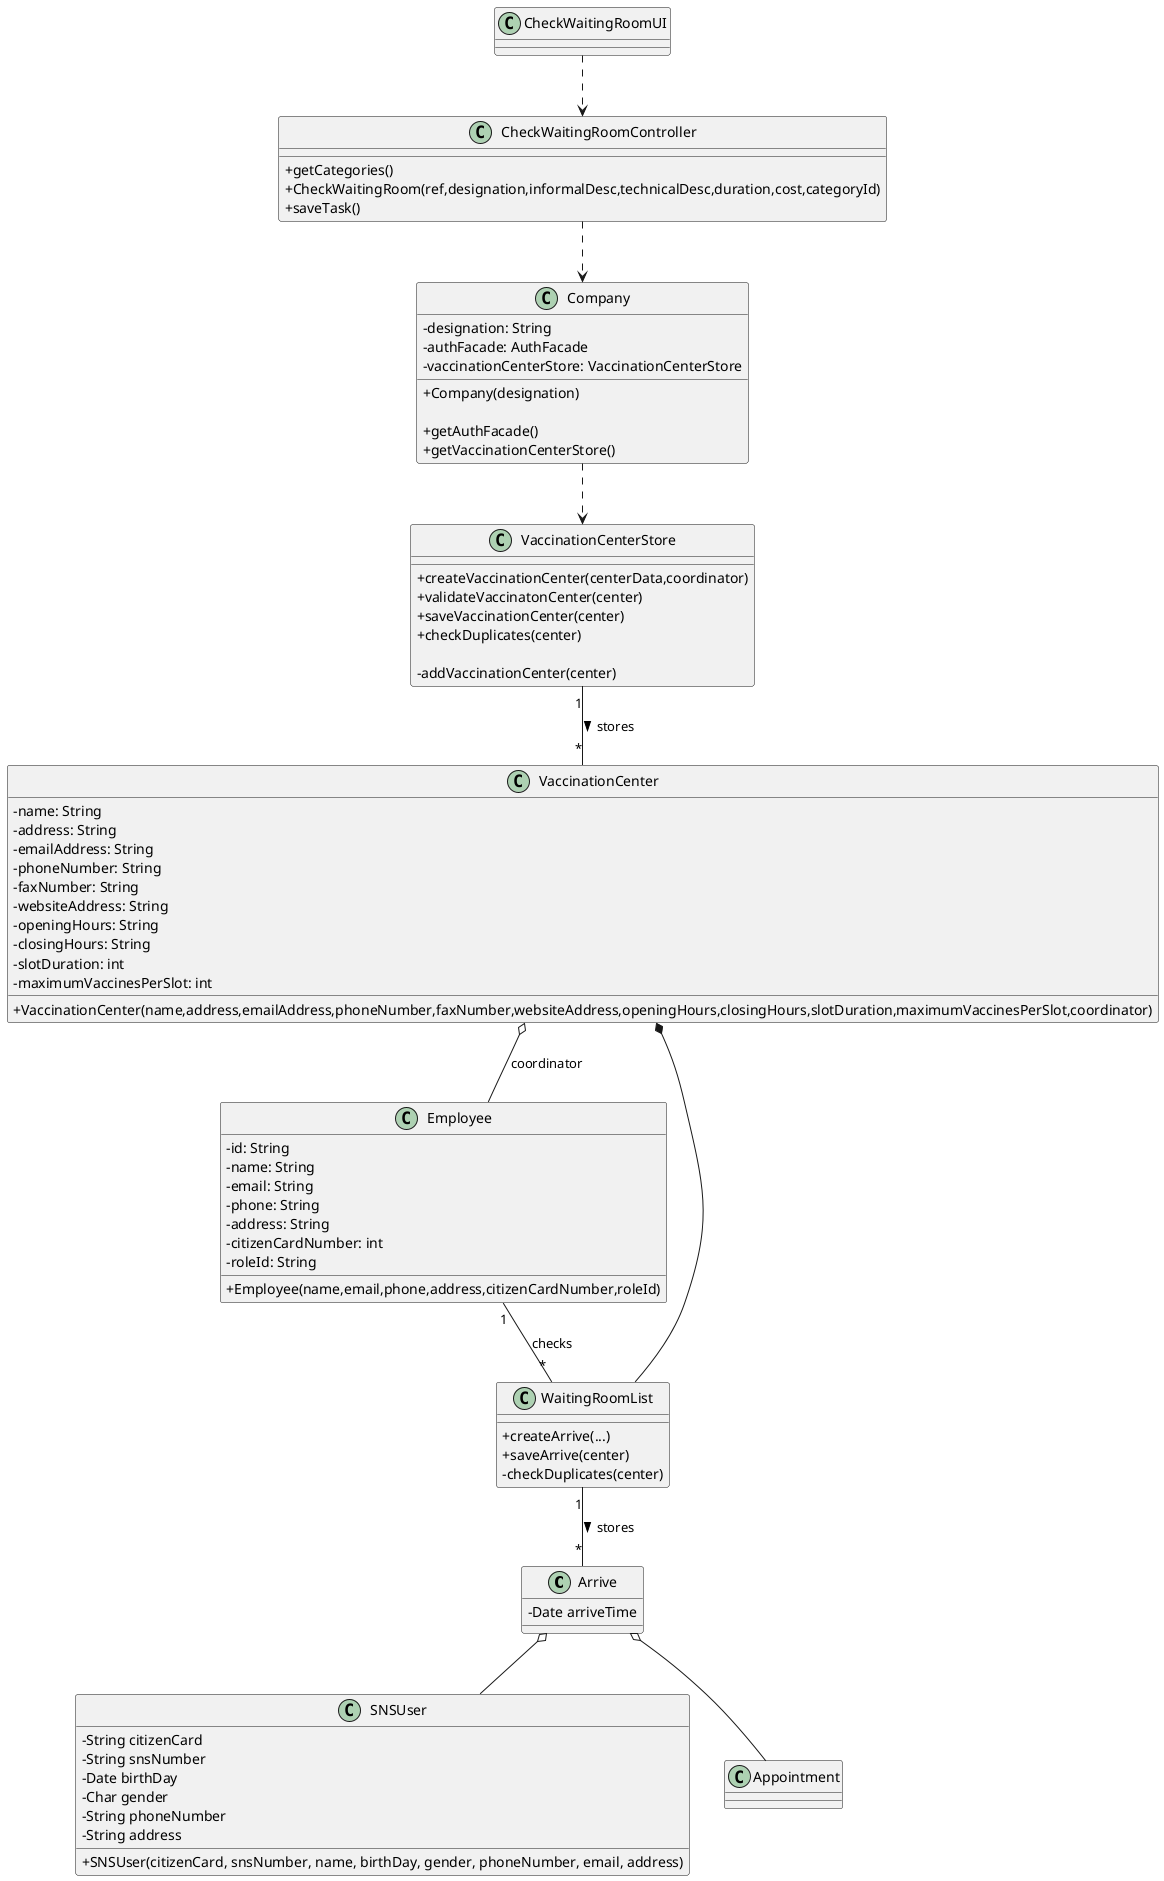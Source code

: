 @startuml
skinparam classAttributeIconSize 0

class Arrive {
  - Date arriveTime
}

class Company {
  -designation: String
  -authFacade: AuthFacade
  -vaccinationCenterStore: VaccinationCenterStore
  
  +Company(designation)

  +getAuthFacade()
  +getVaccinationCenterStore()
}

class CheckWaitingRoomController {
  +getCategories()
  +CheckWaitingRoom(ref,designation,informalDesc,technicalDesc,duration,cost,categoryId)
  +saveTask()
}

class CheckWaitingRoomUI {}

class VaccinationCenter {
  - name: String
  - address: String
  - emailAddress: String
  - phoneNumber: String
  - faxNumber: String
  - websiteAddress: String
  - openingHours: String
  - closingHours: String
  - slotDuration: int
  - maximumVaccinesPerSlot: int
  
  +VaccinationCenter(name,address,emailAddress,phoneNumber,faxNumber,websiteAddress,openingHours,closingHours,slotDuration,maximumVaccinesPerSlot,coordinator)
}

class VaccinationCenterStore {
+createVaccinationCenter(centerData,coordinator)
+validateVaccinatonCenter(center)
+saveVaccinationCenter(center)
+checkDuplicates(center)

-addVaccinationCenter(center)
}

class Employee {
  -id: String 
  -name: String 
  -email: String 
  -phone: String 
  -address: String 
  -citizenCardNumber: int 
  -roleId: String 

  +Employee(name,email,phone,address,citizenCardNumber,roleId)
}

class SNSUser {
  - String citizenCard
  - String snsNumber
  - Date birthDay
  - Char gender
  - String phoneNumber
  - String address
  + SNSUser(citizenCard, snsNumber, name, birthDay, gender, phoneNumber, email, address)
}

class WaitingRoomList {
  +createArrive(...)
  +saveArrive(center)
  -checkDuplicates(center)
}

class Appointment {

}

CheckWaitingRoomUI ..> CheckWaitingRoomController
CheckWaitingRoomController ..> Company

Arrive o-- SNSUser
Arrive o-- Appointment

VaccinationCenter o-- Employee : coordinator
VaccinationCenterStore "1" -- "*" VaccinationCenter : stores >

Company ..> VaccinationCenterStore

WaitingRoomList "1" -- "*" Arrive : stores >

Employee "1" -- "*" WaitingRoomList : checks
VaccinationCenter *-- WaitingRoomList

@enduml

